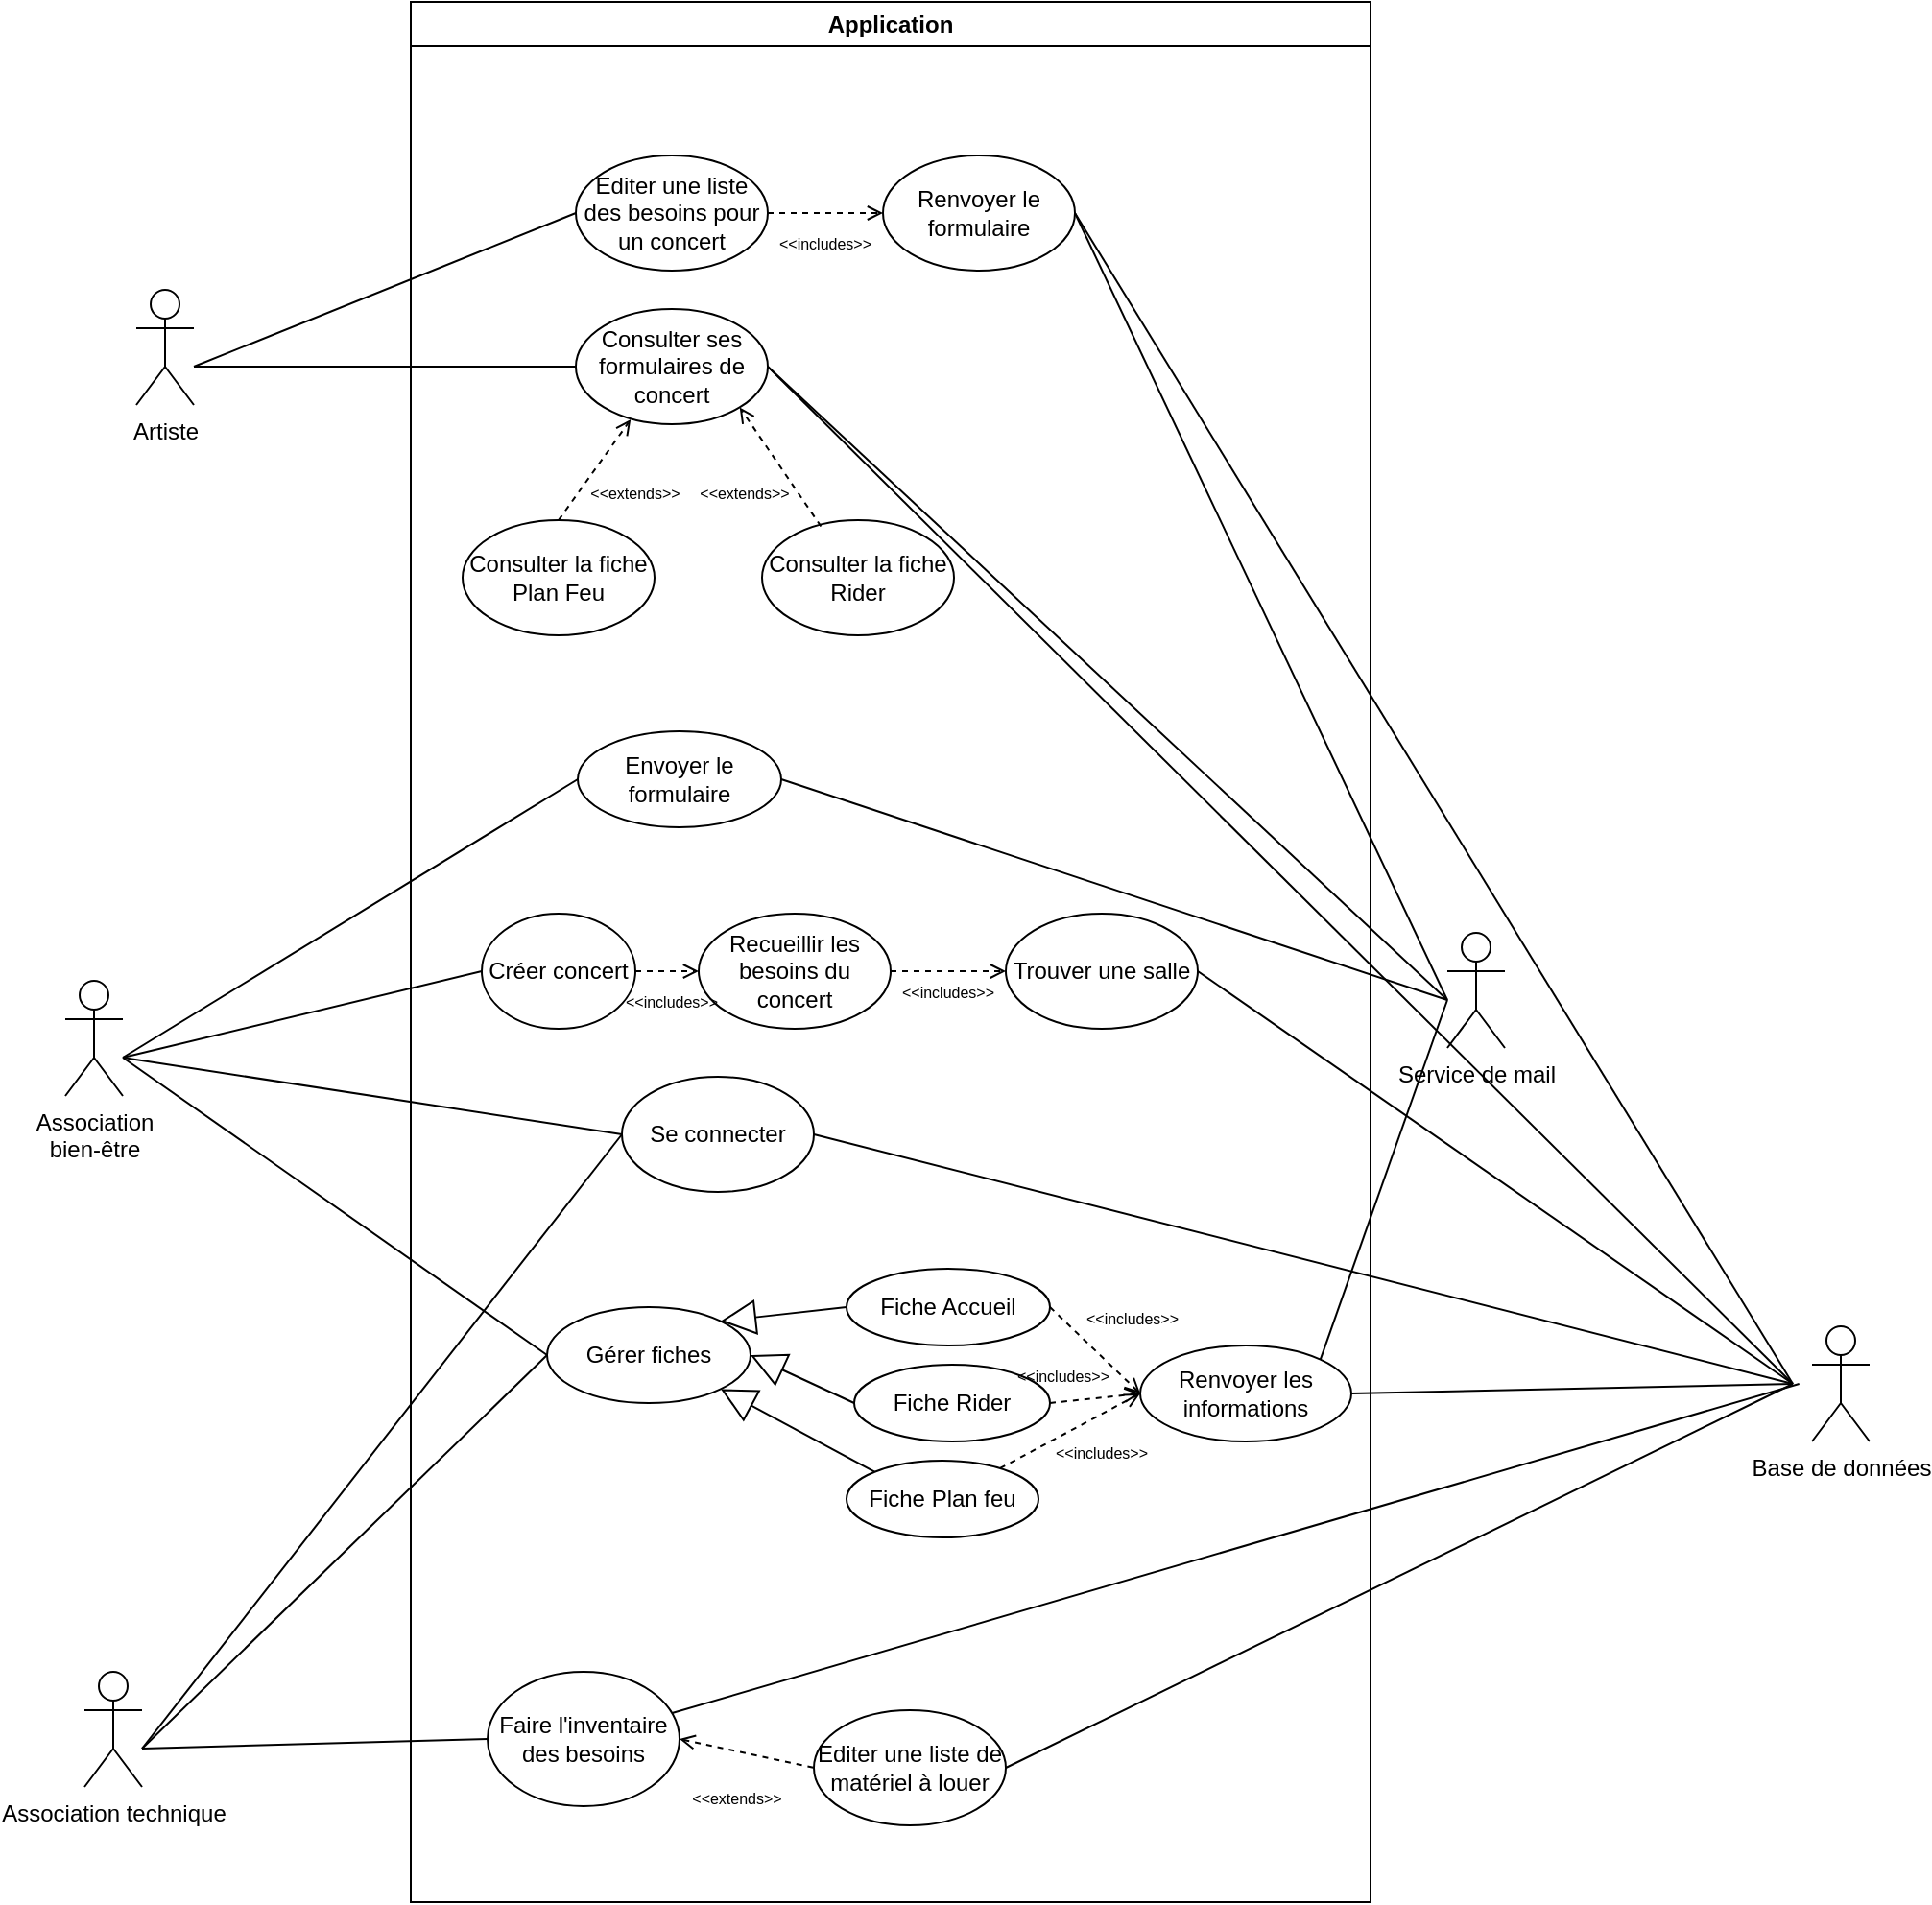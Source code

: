 <mxfile version="22.0.8" type="google" pages="2">
  <diagram id="C5RBs43oDa-KdzZeNtuy" name="CU_complexe">
    <mxGraphModel grid="1" page="1" gridSize="10" guides="1" tooltips="1" connect="1" arrows="1" fold="1" pageScale="1" pageWidth="827" pageHeight="1169" math="0" shadow="0">
      <root>
        <mxCell id="WIyWlLk6GJQsqaUBKTNV-0" />
        <mxCell id="WIyWlLk6GJQsqaUBKTNV-1" parent="WIyWlLk6GJQsqaUBKTNV-0" />
        <mxCell id="SLpWsWOZ-Yg8wPwdnWfF-1" value="Application" style="swimlane;whiteSpace=wrap;html=1;" vertex="1" parent="WIyWlLk6GJQsqaUBKTNV-1">
          <mxGeometry x="280" y="110" width="500" height="990" as="geometry" />
        </mxCell>
        <mxCell id="YS-Tequ_tSHetrGVFUUf-0" value="Créer concert" style="ellipse;whiteSpace=wrap;html=1;" vertex="1" parent="SLpWsWOZ-Yg8wPwdnWfF-1">
          <mxGeometry x="37" y="475" width="80" height="60" as="geometry" />
        </mxCell>
        <mxCell id="wr5d51Yl4XAAvzai9b7U-3" value="Trouver une salle" style="ellipse;whiteSpace=wrap;html=1;" vertex="1" parent="SLpWsWOZ-Yg8wPwdnWfF-1">
          <mxGeometry x="310" y="475" width="100" height="60" as="geometry" />
        </mxCell>
        <mxCell id="wr5d51Yl4XAAvzai9b7U-4" value="Recueillir les besoins du concert" style="ellipse;whiteSpace=wrap;html=1;" vertex="1" parent="SLpWsWOZ-Yg8wPwdnWfF-1">
          <mxGeometry x="150" y="475" width="100" height="60" as="geometry" />
        </mxCell>
        <mxCell id="maStjif8JChgch9D6SFX-16" style="rounded=0;orthogonalLoop=1;jettySize=auto;html=1;endArrow=none;endFill=0;" edge="1" parent="SLpWsWOZ-Yg8wPwdnWfF-1" source="YS-Tequ_tSHetrGVFUUf-19">
          <mxGeometry relative="1" as="geometry">
            <mxPoint x="723.333" y="720" as="targetPoint" />
          </mxGeometry>
        </mxCell>
        <mxCell id="YS-Tequ_tSHetrGVFUUf-19" value="Faire l&#39;inventaire des besoins" style="ellipse;whiteSpace=wrap;html=1;" vertex="1" parent="SLpWsWOZ-Yg8wPwdnWfF-1">
          <mxGeometry x="40" y="870" width="100" height="70" as="geometry" />
        </mxCell>
        <mxCell id="wr5d51Yl4XAAvzai9b7U-6" value="Se connecter" style="ellipse;whiteSpace=wrap;html=1;" vertex="1" parent="SLpWsWOZ-Yg8wPwdnWfF-1">
          <mxGeometry x="110" y="560" width="100" height="60" as="geometry" />
        </mxCell>
        <mxCell id="eJs-L2XnjaH23RuSow4--20" value="Editer une liste de matériel à louer" style="ellipse;whiteSpace=wrap;html=1;" vertex="1" parent="SLpWsWOZ-Yg8wPwdnWfF-1">
          <mxGeometry x="210" y="890" width="100" height="60" as="geometry" />
        </mxCell>
        <mxCell id="eJs-L2XnjaH23RuSow4--38" value="" style="endArrow=open;dashed=1;html=1;rounded=0;exitX=1;exitY=0.5;exitDx=0;exitDy=0;entryX=0;entryY=0.5;entryDx=0;entryDy=0;endFill=0;" edge="1" parent="SLpWsWOZ-Yg8wPwdnWfF-1" source="wr5d51Yl4XAAvzai9b7U-4" target="wr5d51Yl4XAAvzai9b7U-3">
          <mxGeometry width="50" height="50" relative="1" as="geometry">
            <mxPoint x="220" y="460" as="sourcePoint" />
            <mxPoint x="270" y="410" as="targetPoint" />
          </mxGeometry>
        </mxCell>
        <mxCell id="eJs-L2XnjaH23RuSow4--40" value="&lt;font style=&quot;font-size: 8px;&quot;&gt;&amp;lt;&amp;lt;includes&amp;gt;&amp;gt;&lt;/font&gt;" style="text;html=1;strokeColor=none;fillColor=none;align=center;verticalAlign=middle;whiteSpace=wrap;rounded=0;" vertex="1" parent="SLpWsWOZ-Yg8wPwdnWfF-1">
          <mxGeometry x="250" y="500" width="60" height="30" as="geometry" />
        </mxCell>
        <mxCell id="eJs-L2XnjaH23RuSow4--43" value="" style="endArrow=none;html=1;rounded=0;exitX=1;exitY=0.5;exitDx=0;exitDy=0;entryX=0;entryY=0.5;entryDx=0;entryDy=0;dashed=1;startArrow=open;startFill=0;" edge="1" parent="SLpWsWOZ-Yg8wPwdnWfF-1" source="YS-Tequ_tSHetrGVFUUf-19" target="eJs-L2XnjaH23RuSow4--20">
          <mxGeometry width="50" height="50" relative="1" as="geometry">
            <mxPoint x="196" y="800" as="sourcePoint" />
            <mxPoint x="246" y="750" as="targetPoint" />
          </mxGeometry>
        </mxCell>
        <mxCell id="eJs-L2XnjaH23RuSow4--58" value="Editer une liste des besoins pour un concert" style="ellipse;whiteSpace=wrap;html=1;" vertex="1" parent="SLpWsWOZ-Yg8wPwdnWfF-1">
          <mxGeometry x="86" y="80" width="100" height="60" as="geometry" />
        </mxCell>
        <mxCell id="EpKC4rCdLdDkAquS_WCu-1" style="rounded=0;orthogonalLoop=1;jettySize=auto;html=1;endArrow=none;endFill=0;exitX=1;exitY=0.5;exitDx=0;exitDy=0;" edge="1" parent="SLpWsWOZ-Yg8wPwdnWfF-1" source="eJs-L2XnjaH23RuSow4--59">
          <mxGeometry relative="1" as="geometry">
            <mxPoint x="720" y="720" as="targetPoint" />
            <mxPoint x="190" y="190" as="sourcePoint" />
          </mxGeometry>
        </mxCell>
        <mxCell id="eJs-L2XnjaH23RuSow4--59" value="Consulter ses formulaires de concert" style="ellipse;whiteSpace=wrap;html=1;" vertex="1" parent="SLpWsWOZ-Yg8wPwdnWfF-1">
          <mxGeometry x="86" y="160" width="100" height="60" as="geometry" />
        </mxCell>
        <mxCell id="eJs-L2XnjaH23RuSow4--61" value="Consulter la fiche Plan Feu" style="ellipse;whiteSpace=wrap;html=1;" vertex="1" parent="SLpWsWOZ-Yg8wPwdnWfF-1">
          <mxGeometry x="27" y="270" width="100" height="60" as="geometry" />
        </mxCell>
        <mxCell id="eJs-L2XnjaH23RuSow4--60" value="Consulter la fiche Rider" style="ellipse;whiteSpace=wrap;html=1;" vertex="1" parent="SLpWsWOZ-Yg8wPwdnWfF-1">
          <mxGeometry x="183" y="270" width="100" height="60" as="geometry" />
        </mxCell>
        <mxCell id="eJs-L2XnjaH23RuSow4--67" value="" style="endArrow=open;dashed=1;html=1;rounded=0;exitX=0.307;exitY=0.054;exitDx=0;exitDy=0;entryX=1;entryY=1;entryDx=0;entryDy=0;endFill=0;exitPerimeter=0;" edge="1" parent="SLpWsWOZ-Yg8wPwdnWfF-1" source="eJs-L2XnjaH23RuSow4--60" target="eJs-L2XnjaH23RuSow4--59">
          <mxGeometry width="50" height="50" relative="1" as="geometry">
            <mxPoint x="175" y="240" as="sourcePoint" />
            <mxPoint x="251" y="220" as="targetPoint" />
          </mxGeometry>
        </mxCell>
        <mxCell id="eJs-L2XnjaH23RuSow4--68" value="&lt;font style=&quot;font-size: 8px;&quot;&gt;&amp;lt;&amp;lt;extends&amp;gt;&amp;gt;&lt;/font&gt;" style="text;html=1;strokeColor=none;fillColor=none;align=center;verticalAlign=middle;whiteSpace=wrap;rounded=0;" vertex="1" parent="SLpWsWOZ-Yg8wPwdnWfF-1">
          <mxGeometry x="144" y="240" width="60" height="30" as="geometry" />
        </mxCell>
        <mxCell id="eJs-L2XnjaH23RuSow4--70" value="" style="endArrow=open;dashed=1;html=1;rounded=0;exitX=0.5;exitY=0;exitDx=0;exitDy=0;entryX=0.286;entryY=0.959;entryDx=0;entryDy=0;endFill=0;entryPerimeter=0;" edge="1" parent="SLpWsWOZ-Yg8wPwdnWfF-1" source="eJs-L2XnjaH23RuSow4--61" target="eJs-L2XnjaH23RuSow4--59">
          <mxGeometry width="50" height="50" relative="1" as="geometry">
            <mxPoint x="71" y="255" as="sourcePoint" />
            <mxPoint x="147" y="235" as="targetPoint" />
          </mxGeometry>
        </mxCell>
        <mxCell id="eJs-L2XnjaH23RuSow4--71" value="&lt;font style=&quot;font-size: 8px;&quot;&gt;&amp;lt;&amp;lt;extends&amp;gt;&amp;gt;&lt;/font&gt;" style="text;html=1;strokeColor=none;fillColor=none;align=center;verticalAlign=middle;whiteSpace=wrap;rounded=0;" vertex="1" parent="SLpWsWOZ-Yg8wPwdnWfF-1">
          <mxGeometry x="87" y="240" width="60" height="30" as="geometry" />
        </mxCell>
        <mxCell id="eJs-L2XnjaH23RuSow4--57" value="Artiste" style="shape=umlActor;verticalLabelPosition=bottom;verticalAlign=top;html=1;outlineConnect=0;" vertex="1" parent="SLpWsWOZ-Yg8wPwdnWfF-1">
          <mxGeometry x="-143" y="150" width="30" height="60" as="geometry" />
        </mxCell>
        <mxCell id="eJs-L2XnjaH23RuSow4--62" value="" style="endArrow=none;html=1;rounded=0;entryX=0;entryY=0.5;entryDx=0;entryDy=0;" edge="1" parent="SLpWsWOZ-Yg8wPwdnWfF-1" target="eJs-L2XnjaH23RuSow4--58">
          <mxGeometry width="50" height="50" relative="1" as="geometry">
            <mxPoint x="-113" y="190" as="sourcePoint" />
            <mxPoint x="67" y="177.5" as="targetPoint" />
          </mxGeometry>
        </mxCell>
        <mxCell id="eJs-L2XnjaH23RuSow4--63" value="" style="endArrow=none;html=1;rounded=0;entryX=0;entryY=0.5;entryDx=0;entryDy=0;" edge="1" parent="SLpWsWOZ-Yg8wPwdnWfF-1" target="eJs-L2XnjaH23RuSow4--59">
          <mxGeometry width="50" height="50" relative="1" as="geometry">
            <mxPoint x="-113" y="190" as="sourcePoint" />
            <mxPoint x="77" y="15" as="targetPoint" />
          </mxGeometry>
        </mxCell>
        <mxCell id="CU6-SkCd78zjXDENYMAe-0" value="Renvoyer le formulaire" style="ellipse;whiteSpace=wrap;html=1;" vertex="1" parent="SLpWsWOZ-Yg8wPwdnWfF-1">
          <mxGeometry x="246" y="80" width="100" height="60" as="geometry" />
        </mxCell>
        <mxCell id="YLnWWPRhelkXHmFUMjlO-0" value="Envoyer le formulaire" style="ellipse;whiteSpace=wrap;html=1;" vertex="1" parent="SLpWsWOZ-Yg8wPwdnWfF-1">
          <mxGeometry x="87" y="380" width="106" height="50" as="geometry" />
        </mxCell>
        <mxCell id="YS-Tequ_tSHetrGVFUUf-3" value="Gérer fiches" style="ellipse;whiteSpace=wrap;html=1;" vertex="1" parent="SLpWsWOZ-Yg8wPwdnWfF-1">
          <mxGeometry x="71" y="680" width="106" height="50" as="geometry" />
        </mxCell>
        <mxCell id="maStjif8JChgch9D6SFX-9" style="rounded=0;orthogonalLoop=1;jettySize=auto;html=1;exitX=1;exitY=0.5;exitDx=0;exitDy=0;endArrow=none;endFill=0;" edge="1" parent="SLpWsWOZ-Yg8wPwdnWfF-1" source="bsUH4eUVU3nkwlBXj7Sr-1">
          <mxGeometry relative="1" as="geometry">
            <mxPoint x="720" y="720" as="targetPoint" />
          </mxGeometry>
        </mxCell>
        <mxCell id="maStjif8JChgch9D6SFX-12" style="rounded=0;orthogonalLoop=1;jettySize=auto;html=1;entryX=0;entryY=0.5;entryDx=0;entryDy=0;dashed=1;endArrow=open;endFill=0;" edge="1" parent="SLpWsWOZ-Yg8wPwdnWfF-1" source="YS-Tequ_tSHetrGVFUUf-8" target="bsUH4eUVU3nkwlBXj7Sr-1">
          <mxGeometry relative="1" as="geometry" />
        </mxCell>
        <mxCell id="YS-Tequ_tSHetrGVFUUf-8" value="Fiche Plan feu" style="ellipse;whiteSpace=wrap;html=1;" vertex="1" parent="SLpWsWOZ-Yg8wPwdnWfF-1">
          <mxGeometry x="227" y="760" width="100" height="40" as="geometry" />
        </mxCell>
        <mxCell id="bsUH4eUVU3nkwlBXj7Sr-24" value="" style="endArrow=block;endSize=16;endFill=0;html=1;rounded=0;exitX=0;exitY=0;exitDx=0;exitDy=0;entryX=1;entryY=1;entryDx=0;entryDy=0;" edge="1" parent="SLpWsWOZ-Yg8wPwdnWfF-1" source="YS-Tequ_tSHetrGVFUUf-8" target="YS-Tequ_tSHetrGVFUUf-3">
          <mxGeometry x="-0.06" y="31" width="160" relative="1" as="geometry">
            <mxPoint x="218" y="802" as="sourcePoint" />
            <mxPoint x="187" y="730" as="targetPoint" />
            <mxPoint as="offset" />
          </mxGeometry>
        </mxCell>
        <mxCell id="YS-Tequ_tSHetrGVFUUf-6" value="Fiche Accueil" style="ellipse;whiteSpace=wrap;html=1;" vertex="1" parent="SLpWsWOZ-Yg8wPwdnWfF-1">
          <mxGeometry x="227" y="660" width="106" height="40" as="geometry" />
        </mxCell>
        <mxCell id="bsUH4eUVU3nkwlBXj7Sr-25" value="" style="endArrow=block;endSize=16;endFill=0;html=1;rounded=0;exitX=0;exitY=0.5;exitDx=0;exitDy=0;entryX=1;entryY=0;entryDx=0;entryDy=0;" edge="1" parent="SLpWsWOZ-Yg8wPwdnWfF-1" source="YS-Tequ_tSHetrGVFUUf-6" target="YS-Tequ_tSHetrGVFUUf-3">
          <mxGeometry x="-0.06" y="31" width="160" relative="1" as="geometry">
            <mxPoint x="185" y="822" as="sourcePoint" />
            <mxPoint x="154" y="750" as="targetPoint" />
            <mxPoint as="offset" />
          </mxGeometry>
        </mxCell>
        <mxCell id="maStjif8JChgch9D6SFX-11" style="rounded=0;orthogonalLoop=1;jettySize=auto;html=1;exitX=1;exitY=0.5;exitDx=0;exitDy=0;entryX=0;entryY=0.5;entryDx=0;entryDy=0;dashed=1;endArrow=open;endFill=0;" edge="1" parent="SLpWsWOZ-Yg8wPwdnWfF-1" source="YS-Tequ_tSHetrGVFUUf-7" target="bsUH4eUVU3nkwlBXj7Sr-1">
          <mxGeometry relative="1" as="geometry" />
        </mxCell>
        <mxCell id="YS-Tequ_tSHetrGVFUUf-7" value="Fiche Rider" style="ellipse;whiteSpace=wrap;html=1;" vertex="1" parent="SLpWsWOZ-Yg8wPwdnWfF-1">
          <mxGeometry x="231" y="710" width="102" height="40" as="geometry" />
        </mxCell>
        <mxCell id="bsUH4eUVU3nkwlBXj7Sr-6" value="" style="endArrow=block;endSize=16;endFill=0;html=1;rounded=0;exitX=0;exitY=0.5;exitDx=0;exitDy=0;entryX=1;entryY=0.5;entryDx=0;entryDy=0;" edge="1" parent="SLpWsWOZ-Yg8wPwdnWfF-1" source="YS-Tequ_tSHetrGVFUUf-7" target="YS-Tequ_tSHetrGVFUUf-3">
          <mxGeometry x="-0.06" y="31" width="160" relative="1" as="geometry">
            <mxPoint x="277" y="880" as="sourcePoint" />
            <mxPoint x="135.5" y="730" as="targetPoint" />
            <mxPoint as="offset" />
          </mxGeometry>
        </mxCell>
        <mxCell id="maStjif8JChgch9D6SFX-0" value="" style="endArrow=open;dashed=1;html=1;rounded=0;exitX=1;exitY=0.5;exitDx=0;exitDy=0;entryX=0;entryY=0.5;entryDx=0;entryDy=0;endFill=0;" edge="1" parent="SLpWsWOZ-Yg8wPwdnWfF-1" source="eJs-L2XnjaH23RuSow4--58" target="CU6-SkCd78zjXDENYMAe-0">
          <mxGeometry width="50" height="50" relative="1" as="geometry">
            <mxPoint x="186" y="115" as="sourcePoint" />
            <mxPoint x="246" y="115" as="targetPoint" />
          </mxGeometry>
        </mxCell>
        <mxCell id="maStjif8JChgch9D6SFX-1" value="&lt;font style=&quot;font-size: 8px;&quot;&gt;&amp;lt;&amp;lt;includes&amp;gt;&amp;gt;&lt;/font&gt;" style="text;html=1;strokeColor=none;fillColor=none;align=center;verticalAlign=middle;whiteSpace=wrap;rounded=0;" vertex="1" parent="SLpWsWOZ-Yg8wPwdnWfF-1">
          <mxGeometry x="186" y="110" width="60" height="30" as="geometry" />
        </mxCell>
        <mxCell id="maStjif8JChgch9D6SFX-5" value="" style="endArrow=open;dashed=1;html=1;rounded=0;exitX=1;exitY=0.5;exitDx=0;exitDy=0;entryX=0;entryY=0.5;entryDx=0;entryDy=0;endFill=0;" edge="1" parent="SLpWsWOZ-Yg8wPwdnWfF-1" target="wr5d51Yl4XAAvzai9b7U-4">
          <mxGeometry width="50" height="50" relative="1" as="geometry">
            <mxPoint x="117" y="505" as="sourcePoint" />
            <mxPoint x="177" y="505" as="targetPoint" />
          </mxGeometry>
        </mxCell>
        <mxCell id="maStjif8JChgch9D6SFX-6" value="&lt;font style=&quot;font-size: 8px;&quot;&gt;&amp;lt;&amp;lt;includes&amp;gt;&amp;gt;&lt;/font&gt;" style="text;html=1;strokeColor=none;fillColor=none;align=center;verticalAlign=middle;whiteSpace=wrap;rounded=0;" vertex="1" parent="SLpWsWOZ-Yg8wPwdnWfF-1">
          <mxGeometry x="106" y="505" width="60" height="30" as="geometry" />
        </mxCell>
        <mxCell id="bsUH4eUVU3nkwlBXj7Sr-1" value="Renvoyer les informations" style="ellipse;whiteSpace=wrap;html=1;" vertex="1" parent="SLpWsWOZ-Yg8wPwdnWfF-1">
          <mxGeometry x="380" y="700" width="110" height="50" as="geometry" />
        </mxCell>
        <mxCell id="maStjif8JChgch9D6SFX-10" value="" style="endArrow=open;dashed=1;html=1;rounded=0;exitX=1;exitY=0;exitDx=0;exitDy=0;entryX=0;entryY=0.5;entryDx=0;entryDy=0;endFill=0;" edge="1" parent="SLpWsWOZ-Yg8wPwdnWfF-1" target="bsUH4eUVU3nkwlBXj7Sr-1">
          <mxGeometry width="50" height="50" relative="1" as="geometry">
            <mxPoint x="332.996" y="680.0" as="sourcePoint" />
            <mxPoint x="421.44" y="647.64" as="targetPoint" />
          </mxGeometry>
        </mxCell>
        <mxCell id="maStjif8JChgch9D6SFX-8" value="&lt;font style=&quot;font-size: 8px;&quot;&gt;&amp;lt;&amp;lt;includes&amp;gt;&amp;gt;&lt;/font&gt;" style="text;html=1;strokeColor=none;fillColor=none;align=center;verticalAlign=middle;whiteSpace=wrap;rounded=0;" vertex="1" parent="SLpWsWOZ-Yg8wPwdnWfF-1">
          <mxGeometry x="346" y="670" width="60" height="30" as="geometry" />
        </mxCell>
        <mxCell id="maStjif8JChgch9D6SFX-13" value="&lt;font style=&quot;font-size: 8px;&quot;&gt;&amp;lt;&amp;lt;includes&amp;gt;&amp;gt;&lt;/font&gt;" style="text;html=1;strokeColor=none;fillColor=none;align=center;verticalAlign=middle;whiteSpace=wrap;rounded=0;" vertex="1" parent="SLpWsWOZ-Yg8wPwdnWfF-1">
          <mxGeometry x="310" y="700" width="60" height="30" as="geometry" />
        </mxCell>
        <mxCell id="maStjif8JChgch9D6SFX-14" value="&lt;font style=&quot;font-size: 8px;&quot;&gt;&amp;lt;&amp;lt;includes&amp;gt;&amp;gt;&lt;/font&gt;" style="text;html=1;strokeColor=none;fillColor=none;align=center;verticalAlign=middle;whiteSpace=wrap;rounded=0;" vertex="1" parent="SLpWsWOZ-Yg8wPwdnWfF-1">
          <mxGeometry x="330" y="740" width="60" height="30" as="geometry" />
        </mxCell>
        <mxCell id="maStjif8JChgch9D6SFX-15" value="&lt;font style=&quot;font-size: 8px;&quot;&gt;&amp;lt;&amp;lt;extends&amp;gt;&amp;gt;&lt;/font&gt;" style="text;html=1;strokeColor=none;fillColor=none;align=center;verticalAlign=middle;whiteSpace=wrap;rounded=0;" vertex="1" parent="SLpWsWOZ-Yg8wPwdnWfF-1">
          <mxGeometry x="140" y="920" width="60" height="30" as="geometry" />
        </mxCell>
        <mxCell id="SLpWsWOZ-Yg8wPwdnWfF-2" value="&lt;div&gt;Association&lt;/div&gt;bien-être" style="shape=umlActor;verticalLabelPosition=bottom;verticalAlign=top;html=1;outlineConnect=0;" vertex="1" parent="WIyWlLk6GJQsqaUBKTNV-1">
          <mxGeometry x="100" y="620" width="30" height="60" as="geometry" />
        </mxCell>
        <mxCell id="SLpWsWOZ-Yg8wPwdnWfF-4" value="Association technique" style="shape=umlActor;verticalLabelPosition=bottom;verticalAlign=top;html=1;outlineConnect=0;" vertex="1" parent="WIyWlLk6GJQsqaUBKTNV-1">
          <mxGeometry x="110" y="980" width="30" height="60" as="geometry" />
        </mxCell>
        <mxCell id="wr5d51Yl4XAAvzai9b7U-2" value="Service de mail" style="shape=umlActor;verticalLabelPosition=bottom;verticalAlign=top;html=1;outlineConnect=0;" vertex="1" parent="WIyWlLk6GJQsqaUBKTNV-1">
          <mxGeometry x="820" y="595" width="30" height="60" as="geometry" />
        </mxCell>
        <mxCell id="eJs-L2XnjaH23RuSow4--0" value="Base de données" style="shape=umlActor;verticalLabelPosition=bottom;verticalAlign=top;html=1;outlineConnect=0;" vertex="1" parent="WIyWlLk6GJQsqaUBKTNV-1">
          <mxGeometry x="1010" y="800" width="30" height="60" as="geometry" />
        </mxCell>
        <mxCell id="eJs-L2XnjaH23RuSow4--23" value="" style="endArrow=none;html=1;rounded=0;entryX=0;entryY=0.5;entryDx=0;entryDy=0;" edge="1" parent="WIyWlLk6GJQsqaUBKTNV-1" target="YS-Tequ_tSHetrGVFUUf-0">
          <mxGeometry width="50" height="50" relative="1" as="geometry">
            <mxPoint x="130" y="660" as="sourcePoint" />
            <mxPoint x="440" y="840" as="targetPoint" />
          </mxGeometry>
        </mxCell>
        <mxCell id="eJs-L2XnjaH23RuSow4--25" value="" style="endArrow=none;html=1;rounded=0;entryX=0;entryY=0.5;entryDx=0;entryDy=0;" edge="1" parent="WIyWlLk6GJQsqaUBKTNV-1" target="YS-Tequ_tSHetrGVFUUf-3">
          <mxGeometry width="50" height="50" relative="1" as="geometry">
            <mxPoint x="130" y="660" as="sourcePoint" />
            <mxPoint x="310" y="600" as="targetPoint" />
          </mxGeometry>
        </mxCell>
        <mxCell id="eJs-L2XnjaH23RuSow4--26" value="" style="endArrow=none;html=1;rounded=0;entryX=0;entryY=0.5;entryDx=0;entryDy=0;" edge="1" parent="WIyWlLk6GJQsqaUBKTNV-1" target="wr5d51Yl4XAAvzai9b7U-6">
          <mxGeometry width="50" height="50" relative="1" as="geometry">
            <mxPoint x="130" y="660" as="sourcePoint" />
            <mxPoint x="320" y="560" as="targetPoint" />
          </mxGeometry>
        </mxCell>
        <mxCell id="eJs-L2XnjaH23RuSow4--28" value="" style="endArrow=none;html=1;rounded=0;entryX=0;entryY=0.5;entryDx=0;entryDy=0;" edge="1" parent="WIyWlLk6GJQsqaUBKTNV-1" target="wr5d51Yl4XAAvzai9b7U-6">
          <mxGeometry width="50" height="50" relative="1" as="geometry">
            <mxPoint x="140" y="1020" as="sourcePoint" />
            <mxPoint x="330" y="650" as="targetPoint" />
          </mxGeometry>
        </mxCell>
        <mxCell id="eJs-L2XnjaH23RuSow4--30" value="" style="endArrow=none;html=1;rounded=0;entryX=0;entryY=0.5;entryDx=0;entryDy=0;" edge="1" parent="WIyWlLk6GJQsqaUBKTNV-1" target="YS-Tequ_tSHetrGVFUUf-19">
          <mxGeometry width="50" height="50" relative="1" as="geometry">
            <mxPoint x="140" y="1020" as="sourcePoint" />
            <mxPoint x="344" y="920" as="targetPoint" />
          </mxGeometry>
        </mxCell>
        <mxCell id="eJs-L2XnjaH23RuSow4--32" value="" style="endArrow=none;html=1;rounded=0;exitX=1;exitY=0;exitDx=0;exitDy=0;" edge="1" parent="WIyWlLk6GJQsqaUBKTNV-1" source="bsUH4eUVU3nkwlBXj7Sr-1">
          <mxGeometry width="50" height="50" relative="1" as="geometry">
            <mxPoint x="401.5" y="720" as="sourcePoint" />
            <mxPoint x="820" y="630" as="targetPoint" />
          </mxGeometry>
        </mxCell>
        <mxCell id="eJs-L2XnjaH23RuSow4--37" value="" style="endArrow=none;html=1;rounded=0;exitX=1;exitY=0.5;exitDx=0;exitDy=0;" edge="1" parent="WIyWlLk6GJQsqaUBKTNV-1" source="wr5d51Yl4XAAvzai9b7U-6">
          <mxGeometry width="50" height="50" relative="1" as="geometry">
            <mxPoint x="390" y="920" as="sourcePoint" />
            <mxPoint x="1000" y="830" as="targetPoint" />
          </mxGeometry>
        </mxCell>
        <mxCell id="eJs-L2XnjaH23RuSow4--41" value="" style="endArrow=none;html=1;rounded=0;exitX=1;exitY=0.5;exitDx=0;exitDy=0;" edge="1" parent="WIyWlLk6GJQsqaUBKTNV-1" source="wr5d51Yl4XAAvzai9b7U-3">
          <mxGeometry width="50" height="50" relative="1" as="geometry">
            <mxPoint x="460" y="880" as="sourcePoint" />
            <mxPoint x="1000" y="830" as="targetPoint" />
          </mxGeometry>
        </mxCell>
        <mxCell id="eJs-L2XnjaH23RuSow4--42" value="" style="endArrow=none;html=1;rounded=0;exitX=1;exitY=0.5;exitDx=0;exitDy=0;" edge="1" parent="WIyWlLk6GJQsqaUBKTNV-1" source="eJs-L2XnjaH23RuSow4--20">
          <mxGeometry width="50" height="50" relative="1" as="geometry">
            <mxPoint x="460" y="960" as="sourcePoint" />
            <mxPoint x="1000" y="830" as="targetPoint" />
          </mxGeometry>
        </mxCell>
        <mxCell id="CU6-SkCd78zjXDENYMAe-2" value="" style="endArrow=none;html=1;rounded=0;entryX=1;entryY=0.5;entryDx=0;entryDy=0;" edge="1" parent="WIyWlLk6GJQsqaUBKTNV-1" target="CU6-SkCd78zjXDENYMAe-0">
          <mxGeometry width="50" height="50" relative="1" as="geometry">
            <mxPoint x="820" y="630" as="sourcePoint" />
            <mxPoint x="550" y="460" as="targetPoint" />
          </mxGeometry>
        </mxCell>
        <mxCell id="CU6-SkCd78zjXDENYMAe-3" value="" style="endArrow=none;html=1;rounded=0;entryX=1;entryY=0.5;entryDx=0;entryDy=0;" edge="1" parent="WIyWlLk6GJQsqaUBKTNV-1" target="eJs-L2XnjaH23RuSow4--59">
          <mxGeometry width="50" height="50" relative="1" as="geometry">
            <mxPoint x="820" y="630" as="sourcePoint" />
            <mxPoint x="560" y="370" as="targetPoint" />
          </mxGeometry>
        </mxCell>
        <mxCell id="YLnWWPRhelkXHmFUMjlO-1" value="" style="endArrow=none;html=1;rounded=0;exitX=0;exitY=0.5;exitDx=0;exitDy=0;" edge="1" parent="WIyWlLk6GJQsqaUBKTNV-1" source="YLnWWPRhelkXHmFUMjlO-0">
          <mxGeometry width="50" height="50" relative="1" as="geometry">
            <mxPoint x="510" y="670" as="sourcePoint" />
            <mxPoint x="130" y="660" as="targetPoint" />
          </mxGeometry>
        </mxCell>
        <mxCell id="YLnWWPRhelkXHmFUMjlO-2" value="" style="endArrow=none;html=1;rounded=0;entryX=1;entryY=0.5;entryDx=0;entryDy=0;" edge="1" parent="WIyWlLk6GJQsqaUBKTNV-1" target="YLnWWPRhelkXHmFUMjlO-0">
          <mxGeometry width="50" height="50" relative="1" as="geometry">
            <mxPoint x="820" y="630" as="sourcePoint" />
            <mxPoint x="140" y="670" as="targetPoint" />
          </mxGeometry>
        </mxCell>
        <mxCell id="YLnWWPRhelkXHmFUMjlO-4" value="" style="endArrow=none;html=1;rounded=0;entryX=0;entryY=0.5;entryDx=0;entryDy=0;" edge="1" parent="WIyWlLk6GJQsqaUBKTNV-1" target="YS-Tequ_tSHetrGVFUUf-3">
          <mxGeometry width="50" height="50" relative="1" as="geometry">
            <mxPoint x="140" y="1020" as="sourcePoint" />
            <mxPoint x="730" y="790" as="targetPoint" />
          </mxGeometry>
        </mxCell>
        <mxCell id="EpKC4rCdLdDkAquS_WCu-0" value="" style="endArrow=none;html=1;rounded=0;entryX=1;entryY=0.5;entryDx=0;entryDy=0;" edge="1" parent="WIyWlLk6GJQsqaUBKTNV-1" target="CU6-SkCd78zjXDENYMAe-0">
          <mxGeometry width="50" height="50" relative="1" as="geometry">
            <mxPoint x="1000" y="830" as="sourcePoint" />
            <mxPoint x="750" y="185" as="targetPoint" />
          </mxGeometry>
        </mxCell>
      </root>
    </mxGraphModel>
  </diagram>
  <diagram id="oPZ9lVZZ9tXoNRFQJwmo" name="CU_Simplifier">
    <mxGraphModel grid="1" page="1" gridSize="10" guides="1" tooltips="1" connect="1" arrows="1" fold="1" pageScale="1" pageWidth="827" pageHeight="1169" math="0" shadow="0">
      <root>
        <mxCell id="0" />
        <mxCell id="1" parent="0" />
        <mxCell id="VureaDolhutEFoOsTPIH-63" value="Application" style="swimlane;whiteSpace=wrap;html=1;" vertex="1" parent="1">
          <mxGeometry x="290" y="120" width="500" height="990" as="geometry" />
        </mxCell>
        <mxCell id="VureaDolhutEFoOsTPIH-64" value="Créer concert" style="ellipse;whiteSpace=wrap;html=1;" vertex="1" parent="VureaDolhutEFoOsTPIH-63">
          <mxGeometry x="37" y="475" width="80" height="60" as="geometry" />
        </mxCell>
        <mxCell id="VureaDolhutEFoOsTPIH-67" style="rounded=0;orthogonalLoop=1;jettySize=auto;html=1;endArrow=none;endFill=0;" edge="1" parent="VureaDolhutEFoOsTPIH-63" source="VureaDolhutEFoOsTPIH-68">
          <mxGeometry relative="1" as="geometry">
            <mxPoint x="723.333" y="720" as="targetPoint" />
          </mxGeometry>
        </mxCell>
        <mxCell id="VureaDolhutEFoOsTPIH-68" value="Faire l&#39;inventaire des besoins" style="ellipse;whiteSpace=wrap;html=1;" vertex="1" parent="VureaDolhutEFoOsTPIH-63">
          <mxGeometry x="40" y="870" width="100" height="70" as="geometry" />
        </mxCell>
        <mxCell id="VureaDolhutEFoOsTPIH-69" value="Se connecter" style="ellipse;whiteSpace=wrap;html=1;" vertex="1" parent="VureaDolhutEFoOsTPIH-63">
          <mxGeometry x="110" y="560" width="100" height="60" as="geometry" />
        </mxCell>
        <mxCell id="VureaDolhutEFoOsTPIH-74" value="Editer une liste des besoins pour un concert" style="ellipse;whiteSpace=wrap;html=1;" vertex="1" parent="VureaDolhutEFoOsTPIH-63">
          <mxGeometry x="230" y="70" width="100" height="60" as="geometry" />
        </mxCell>
        <mxCell id="VureaDolhutEFoOsTPIH-75" value="Consulter ses formulaires de concert" style="ellipse;whiteSpace=wrap;html=1;" vertex="1" parent="VureaDolhutEFoOsTPIH-63">
          <mxGeometry x="86" y="160" width="100" height="60" as="geometry" />
        </mxCell>
        <mxCell id="VureaDolhutEFoOsTPIH-82" value="Artiste" style="shape=umlActor;verticalLabelPosition=bottom;verticalAlign=top;html=1;outlineConnect=0;" vertex="1" parent="VureaDolhutEFoOsTPIH-63">
          <mxGeometry x="-143" y="150" width="30" height="60" as="geometry" />
        </mxCell>
        <mxCell id="VureaDolhutEFoOsTPIH-83" value="" style="endArrow=none;html=1;rounded=0;entryX=0;entryY=0.5;entryDx=0;entryDy=0;" edge="1" parent="VureaDolhutEFoOsTPIH-63" target="VureaDolhutEFoOsTPIH-74">
          <mxGeometry width="50" height="50" relative="1" as="geometry">
            <mxPoint x="-113" y="190" as="sourcePoint" />
            <mxPoint x="67" y="177.5" as="targetPoint" />
          </mxGeometry>
        </mxCell>
        <mxCell id="VureaDolhutEFoOsTPIH-84" value="" style="endArrow=none;html=1;rounded=0;entryX=0;entryY=0.5;entryDx=0;entryDy=0;" edge="1" parent="VureaDolhutEFoOsTPIH-63" target="VureaDolhutEFoOsTPIH-75">
          <mxGeometry width="50" height="50" relative="1" as="geometry">
            <mxPoint x="-113" y="190" as="sourcePoint" />
            <mxPoint x="77" y="15" as="targetPoint" />
          </mxGeometry>
        </mxCell>
        <mxCell id="VureaDolhutEFoOsTPIH-86" value="Envoyer le formulaire" style="ellipse;whiteSpace=wrap;html=1;" vertex="1" parent="VureaDolhutEFoOsTPIH-63">
          <mxGeometry x="87" y="380" width="106" height="50" as="geometry" />
        </mxCell>
        <mxCell id="VureaDolhutEFoOsTPIH-87" value="Gérer fiches" style="ellipse;whiteSpace=wrap;html=1;" vertex="1" parent="VureaDolhutEFoOsTPIH-63">
          <mxGeometry x="71" y="680" width="106" height="50" as="geometry" />
        </mxCell>
        <mxCell id="VureaDolhutEFoOsTPIH-88" style="rounded=0;orthogonalLoop=1;jettySize=auto;html=1;exitX=1;exitY=0.5;exitDx=0;exitDy=0;endArrow=none;endFill=0;" edge="1" parent="VureaDolhutEFoOsTPIH-63" source="VureaDolhutEFoOsTPIH-87">
          <mxGeometry relative="1" as="geometry">
            <mxPoint x="720" y="720" as="targetPoint" />
            <mxPoint x="490.0" y="725" as="sourcePoint" />
          </mxGeometry>
        </mxCell>
        <mxCell id="YkkzoxUT0TE90k_uogLM-1" value="" style="endArrow=none;html=1;rounded=0;entryX=1;entryY=1;entryDx=0;entryDy=0;" edge="1" parent="VureaDolhutEFoOsTPIH-63" target="VureaDolhutEFoOsTPIH-75">
          <mxGeometry width="50" height="50" relative="1" as="geometry">
            <mxPoint x="720" y="720" as="sourcePoint" />
            <mxPoint x="170" y="210" as="targetPoint" />
          </mxGeometry>
        </mxCell>
        <mxCell id="YkkzoxUT0TE90k_uogLM-2" value="" style="endArrow=none;html=1;rounded=0;entryX=1;entryY=0.5;entryDx=0;entryDy=0;" edge="1" parent="VureaDolhutEFoOsTPIH-63" target="VureaDolhutEFoOsTPIH-74">
          <mxGeometry width="50" height="50" relative="1" as="geometry">
            <mxPoint x="720" y="720" as="sourcePoint" />
            <mxPoint x="186" y="110" as="targetPoint" />
          </mxGeometry>
        </mxCell>
        <mxCell id="VureaDolhutEFoOsTPIH-107" value="&lt;div&gt;Association&lt;/div&gt;bien-être" style="shape=umlActor;verticalLabelPosition=bottom;verticalAlign=top;html=1;outlineConnect=0;" vertex="1" parent="1">
          <mxGeometry x="110" y="630" width="30" height="60" as="geometry" />
        </mxCell>
        <mxCell id="VureaDolhutEFoOsTPIH-108" value="Association technique" style="shape=umlActor;verticalLabelPosition=bottom;verticalAlign=top;html=1;outlineConnect=0;" vertex="1" parent="1">
          <mxGeometry x="120" y="990" width="30" height="60" as="geometry" />
        </mxCell>
        <mxCell id="VureaDolhutEFoOsTPIH-109" value="Service de mail" style="shape=umlActor;verticalLabelPosition=bottom;verticalAlign=top;html=1;outlineConnect=0;" vertex="1" parent="1">
          <mxGeometry x="830" y="605" width="30" height="60" as="geometry" />
        </mxCell>
        <mxCell id="VureaDolhutEFoOsTPIH-110" value="Base de données" style="shape=umlActor;verticalLabelPosition=bottom;verticalAlign=top;html=1;outlineConnect=0;" vertex="1" parent="1">
          <mxGeometry x="1020" y="810" width="30" height="60" as="geometry" />
        </mxCell>
        <mxCell id="VureaDolhutEFoOsTPIH-111" value="" style="endArrow=none;html=1;rounded=0;entryX=0;entryY=0.5;entryDx=0;entryDy=0;" edge="1" parent="1" target="VureaDolhutEFoOsTPIH-64">
          <mxGeometry width="50" height="50" relative="1" as="geometry">
            <mxPoint x="140" y="670" as="sourcePoint" />
            <mxPoint x="450" y="850" as="targetPoint" />
          </mxGeometry>
        </mxCell>
        <mxCell id="VureaDolhutEFoOsTPIH-112" value="" style="endArrow=none;html=1;rounded=0;entryX=0;entryY=0.5;entryDx=0;entryDy=0;" edge="1" parent="1" target="VureaDolhutEFoOsTPIH-87">
          <mxGeometry width="50" height="50" relative="1" as="geometry">
            <mxPoint x="140" y="670" as="sourcePoint" />
            <mxPoint x="320" y="610" as="targetPoint" />
          </mxGeometry>
        </mxCell>
        <mxCell id="VureaDolhutEFoOsTPIH-113" value="" style="endArrow=none;html=1;rounded=0;entryX=0;entryY=0.5;entryDx=0;entryDy=0;" edge="1" parent="1" target="VureaDolhutEFoOsTPIH-69">
          <mxGeometry width="50" height="50" relative="1" as="geometry">
            <mxPoint x="140" y="670" as="sourcePoint" />
            <mxPoint x="330" y="570" as="targetPoint" />
          </mxGeometry>
        </mxCell>
        <mxCell id="VureaDolhutEFoOsTPIH-114" value="" style="endArrow=none;html=1;rounded=0;entryX=0;entryY=0.5;entryDx=0;entryDy=0;" edge="1" parent="1" target="VureaDolhutEFoOsTPIH-69">
          <mxGeometry width="50" height="50" relative="1" as="geometry">
            <mxPoint x="150" y="1030" as="sourcePoint" />
            <mxPoint x="340" y="660" as="targetPoint" />
          </mxGeometry>
        </mxCell>
        <mxCell id="VureaDolhutEFoOsTPIH-115" value="" style="endArrow=none;html=1;rounded=0;entryX=0;entryY=0.5;entryDx=0;entryDy=0;" edge="1" parent="1" target="VureaDolhutEFoOsTPIH-68">
          <mxGeometry width="50" height="50" relative="1" as="geometry">
            <mxPoint x="150" y="1030" as="sourcePoint" />
            <mxPoint x="354" y="930" as="targetPoint" />
          </mxGeometry>
        </mxCell>
        <mxCell id="VureaDolhutEFoOsTPIH-116" value="" style="endArrow=none;html=1;rounded=0;exitX=1;exitY=0.5;exitDx=0;exitDy=0;" edge="1" parent="1" source="VureaDolhutEFoOsTPIH-87">
          <mxGeometry width="50" height="50" relative="1" as="geometry">
            <mxPoint x="763.834" y="827.296" as="sourcePoint" />
            <mxPoint x="830" y="640" as="targetPoint" />
          </mxGeometry>
        </mxCell>
        <mxCell id="VureaDolhutEFoOsTPIH-117" value="" style="endArrow=none;html=1;rounded=0;exitX=1;exitY=0.5;exitDx=0;exitDy=0;" edge="1" parent="1" source="VureaDolhutEFoOsTPIH-69">
          <mxGeometry width="50" height="50" relative="1" as="geometry">
            <mxPoint x="400" y="930" as="sourcePoint" />
            <mxPoint x="1010" y="840" as="targetPoint" />
          </mxGeometry>
        </mxCell>
        <mxCell id="VureaDolhutEFoOsTPIH-118" value="" style="endArrow=none;html=1;rounded=0;exitX=1;exitY=0.5;exitDx=0;exitDy=0;" edge="1" parent="1" source="VureaDolhutEFoOsTPIH-64">
          <mxGeometry width="50" height="50" relative="1" as="geometry">
            <mxPoint x="700" y="625" as="sourcePoint" />
            <mxPoint x="1010" y="840" as="targetPoint" />
          </mxGeometry>
        </mxCell>
        <mxCell id="VureaDolhutEFoOsTPIH-120" value="" style="endArrow=none;html=1;rounded=0;entryX=1;entryY=0.5;entryDx=0;entryDy=0;" edge="1" parent="1" target="VureaDolhutEFoOsTPIH-74">
          <mxGeometry width="50" height="50" relative="1" as="geometry">
            <mxPoint x="830" y="640" as="sourcePoint" />
            <mxPoint x="636" y="230" as="targetPoint" />
          </mxGeometry>
        </mxCell>
        <mxCell id="VureaDolhutEFoOsTPIH-121" value="" style="endArrow=none;html=1;rounded=0;entryX=1;entryY=0.5;entryDx=0;entryDy=0;" edge="1" parent="1" target="VureaDolhutEFoOsTPIH-75">
          <mxGeometry width="50" height="50" relative="1" as="geometry">
            <mxPoint x="830" y="640" as="sourcePoint" />
            <mxPoint x="570" y="380" as="targetPoint" />
          </mxGeometry>
        </mxCell>
        <mxCell id="VureaDolhutEFoOsTPIH-122" value="" style="endArrow=none;html=1;rounded=0;exitX=0;exitY=0.5;exitDx=0;exitDy=0;" edge="1" parent="1" source="VureaDolhutEFoOsTPIH-86">
          <mxGeometry width="50" height="50" relative="1" as="geometry">
            <mxPoint x="520" y="680" as="sourcePoint" />
            <mxPoint x="140" y="670" as="targetPoint" />
          </mxGeometry>
        </mxCell>
        <mxCell id="VureaDolhutEFoOsTPIH-123" value="" style="endArrow=none;html=1;rounded=0;entryX=1;entryY=0.5;entryDx=0;entryDy=0;" edge="1" parent="1" target="VureaDolhutEFoOsTPIH-86">
          <mxGeometry width="50" height="50" relative="1" as="geometry">
            <mxPoint x="830" y="640" as="sourcePoint" />
            <mxPoint x="150" y="680" as="targetPoint" />
          </mxGeometry>
        </mxCell>
        <mxCell id="VureaDolhutEFoOsTPIH-124" value="" style="endArrow=none;html=1;rounded=0;entryX=0;entryY=0.5;entryDx=0;entryDy=0;" edge="1" parent="1" target="VureaDolhutEFoOsTPIH-87">
          <mxGeometry width="50" height="50" relative="1" as="geometry">
            <mxPoint x="150" y="1030" as="sourcePoint" />
            <mxPoint x="740" y="800" as="targetPoint" />
          </mxGeometry>
        </mxCell>
      </root>
    </mxGraphModel>
  </diagram>
</mxfile>
